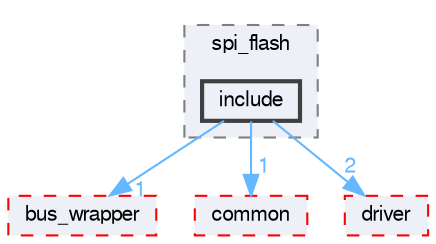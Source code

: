 digraph "include"
{
 // LATEX_PDF_SIZE
  bgcolor="transparent";
  edge [fontname=FreeSans,fontsize=10,labelfontname=FreeSans,labelfontsize=10];
  node [fontname=FreeSans,fontsize=10,shape=box,height=0.2,width=0.4];
  compound=true
  subgraph clusterdir_4b228a8631b5453b5e6ef3f3a5e8d2ea {
    graph [ bgcolor="#edf0f7", pencolor="grey50", label="spi_flash", fontname=FreeSans,fontsize=10 style="filled,dashed", URL="dir_4b228a8631b5453b5e6ef3f3a5e8d2ea.html",tooltip=""]
  dir_6716bfd3868ccf18c1c35b443bda54a0 [label="include", fillcolor="#edf0f7", color="grey25", style="filled,bold", URL="dir_6716bfd3868ccf18c1c35b443bda54a0.html",tooltip=""];
  }
  dir_219d545101600a7fa8b002cbc8478f46 [label="bus_wrapper", fillcolor="#edf0f7", color="red", style="filled,dashed", URL="dir_219d545101600a7fa8b002cbc8478f46.html",tooltip=""];
  dir_47510aeddcc5d5420ae5e59eb553093c [label="common", fillcolor="#edf0f7", color="red", style="filled,dashed", URL="dir_47510aeddcc5d5420ae5e59eb553093c.html",tooltip=""];
  dir_9b6dbb6cd054ba0563484820ff376c43 [label="driver", fillcolor="#edf0f7", color="red", style="filled,dashed", URL="dir_9b6dbb6cd054ba0563484820ff376c43.html",tooltip=""];
  dir_6716bfd3868ccf18c1c35b443bda54a0->dir_219d545101600a7fa8b002cbc8478f46 [headlabel="1", labeldistance=1.5 headhref="dir_000027_000003.html" color="steelblue1" fontcolor="steelblue1"];
  dir_6716bfd3868ccf18c1c35b443bda54a0->dir_47510aeddcc5d5420ae5e59eb553093c [headlabel="1", labeldistance=1.5 headhref="dir_000027_000007.html" color="steelblue1" fontcolor="steelblue1"];
  dir_6716bfd3868ccf18c1c35b443bda54a0->dir_9b6dbb6cd054ba0563484820ff376c43 [headlabel="2", labeldistance=1.5 headhref="dir_000027_000013.html" color="steelblue1" fontcolor="steelblue1"];
}
